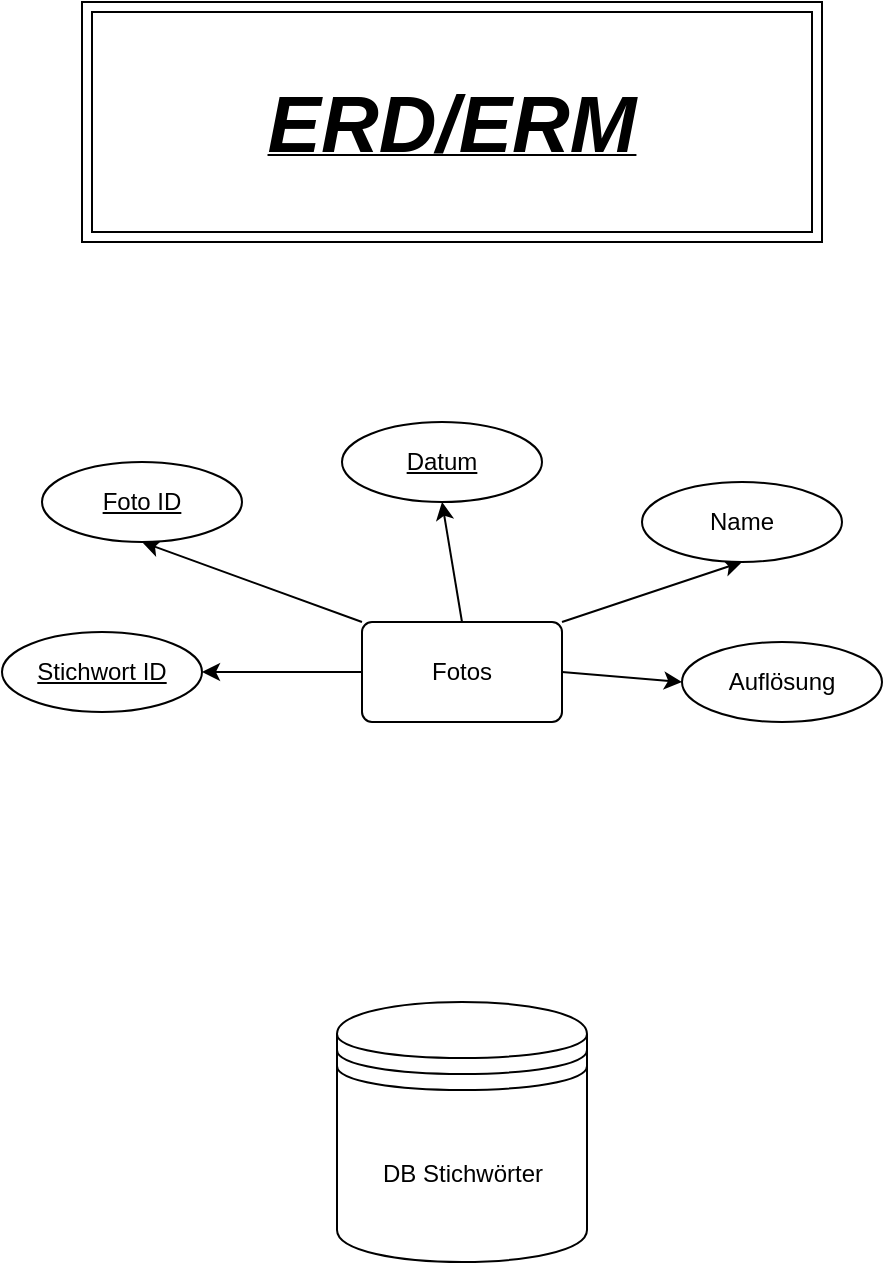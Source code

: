 <mxfile version="24.1.0" type="device">
  <diagram id="R2lEEEUBdFMjLlhIrx00" name="Page-1">
    <mxGraphModel dx="1178" dy="838" grid="1" gridSize="10" guides="1" tooltips="1" connect="1" arrows="1" fold="1" page="1" pageScale="1" pageWidth="850" pageHeight="1100" math="0" shadow="0" extFonts="Permanent Marker^https://fonts.googleapis.com/css?family=Permanent+Marker">
      <root>
        <mxCell id="0" />
        <mxCell id="1" parent="0" />
        <mxCell id="p44rImVHBCHHs5AXks8T-59" value="&lt;b&gt;&lt;i&gt;&lt;u&gt;&lt;font style=&quot;font-size: 40px;&quot;&gt;ERD/ERM&lt;/font&gt;&lt;/u&gt;&lt;/i&gt;&lt;/b&gt;" style="shape=ext;margin=3;double=1;whiteSpace=wrap;html=1;align=center;" parent="1" vertex="1">
          <mxGeometry x="240" y="20" width="370" height="120" as="geometry" />
        </mxCell>
        <mxCell id="U6eNNZzJ0kr1ct7TY1b1-32" style="rounded=0;orthogonalLoop=1;jettySize=auto;html=1;exitX=1;exitY=0.5;exitDx=0;exitDy=0;entryX=0;entryY=0.5;entryDx=0;entryDy=0;" parent="1" source="U6eNNZzJ0kr1ct7TY1b1-3" target="U6eNNZzJ0kr1ct7TY1b1-18" edge="1">
          <mxGeometry relative="1" as="geometry" />
        </mxCell>
        <mxCell id="U6eNNZzJ0kr1ct7TY1b1-33" style="rounded=0;orthogonalLoop=1;jettySize=auto;html=1;exitX=1;exitY=0;exitDx=0;exitDy=0;entryX=0.5;entryY=1;entryDx=0;entryDy=0;" parent="1" source="U6eNNZzJ0kr1ct7TY1b1-3" target="U6eNNZzJ0kr1ct7TY1b1-19" edge="1">
          <mxGeometry relative="1" as="geometry" />
        </mxCell>
        <mxCell id="U6eNNZzJ0kr1ct7TY1b1-34" style="rounded=0;orthogonalLoop=1;jettySize=auto;html=1;exitX=0.5;exitY=0;exitDx=0;exitDy=0;entryX=0.5;entryY=1;entryDx=0;entryDy=0;" parent="1" source="U6eNNZzJ0kr1ct7TY1b1-3" target="U6eNNZzJ0kr1ct7TY1b1-20" edge="1">
          <mxGeometry relative="1" as="geometry" />
        </mxCell>
        <mxCell id="U6eNNZzJ0kr1ct7TY1b1-39" style="rounded=0;orthogonalLoop=1;jettySize=auto;html=1;exitX=0;exitY=0;exitDx=0;exitDy=0;entryX=0.5;entryY=1;entryDx=0;entryDy=0;" parent="1" source="U6eNNZzJ0kr1ct7TY1b1-3" target="U6eNNZzJ0kr1ct7TY1b1-36" edge="1">
          <mxGeometry relative="1" as="geometry" />
        </mxCell>
        <mxCell id="ABlknz-FhDNcmp02Oo7u-4" style="edgeStyle=orthogonalEdgeStyle;rounded=0;orthogonalLoop=1;jettySize=auto;html=1;exitX=0;exitY=0.5;exitDx=0;exitDy=0;entryX=1;entryY=0.5;entryDx=0;entryDy=0;" edge="1" parent="1" source="U6eNNZzJ0kr1ct7TY1b1-3" target="ABlknz-FhDNcmp02Oo7u-2">
          <mxGeometry relative="1" as="geometry" />
        </mxCell>
        <mxCell id="U6eNNZzJ0kr1ct7TY1b1-3" value="Fotos" style="rounded=1;arcSize=10;whiteSpace=wrap;html=1;align=center;" parent="1" vertex="1">
          <mxGeometry x="380" y="330" width="100" height="50" as="geometry" />
        </mxCell>
        <mxCell id="U6eNNZzJ0kr1ct7TY1b1-16" style="edgeStyle=orthogonalEdgeStyle;rounded=0;orthogonalLoop=1;jettySize=auto;html=1;exitX=0.5;exitY=1;exitDx=0;exitDy=0;" parent="1" edge="1">
          <mxGeometry relative="1" as="geometry">
            <mxPoint x="290" y="290" as="sourcePoint" />
            <mxPoint x="290" y="290" as="targetPoint" />
          </mxGeometry>
        </mxCell>
        <mxCell id="U6eNNZzJ0kr1ct7TY1b1-18" value="Auflösung" style="ellipse;whiteSpace=wrap;html=1;align=center;" parent="1" vertex="1">
          <mxGeometry x="540" y="340" width="100" height="40" as="geometry" />
        </mxCell>
        <mxCell id="U6eNNZzJ0kr1ct7TY1b1-19" value="Name" style="ellipse;whiteSpace=wrap;html=1;align=center;" parent="1" vertex="1">
          <mxGeometry x="520" y="260" width="100" height="40" as="geometry" />
        </mxCell>
        <mxCell id="U6eNNZzJ0kr1ct7TY1b1-20" value="&lt;u&gt;Datum&lt;/u&gt;" style="ellipse;whiteSpace=wrap;html=1;align=center;" parent="1" vertex="1">
          <mxGeometry x="370" y="230" width="100" height="40" as="geometry" />
        </mxCell>
        <mxCell id="U6eNNZzJ0kr1ct7TY1b1-36" value="&lt;u&gt;Foto ID&lt;/u&gt;" style="ellipse;whiteSpace=wrap;html=1;align=center;" parent="1" vertex="1">
          <mxGeometry x="220" y="250" width="100" height="40" as="geometry" />
        </mxCell>
        <mxCell id="ABlknz-FhDNcmp02Oo7u-2" value="&lt;u&gt;Stichwort ID&lt;/u&gt;" style="ellipse;whiteSpace=wrap;html=1;align=center;" vertex="1" parent="1">
          <mxGeometry x="200" y="335" width="100" height="40" as="geometry" />
        </mxCell>
        <mxCell id="ABlknz-FhDNcmp02Oo7u-5" value="DB Stichwörter" style="shape=datastore;whiteSpace=wrap;html=1;" vertex="1" parent="1">
          <mxGeometry x="367.5" y="520" width="125" height="130" as="geometry" />
        </mxCell>
      </root>
    </mxGraphModel>
  </diagram>
</mxfile>
